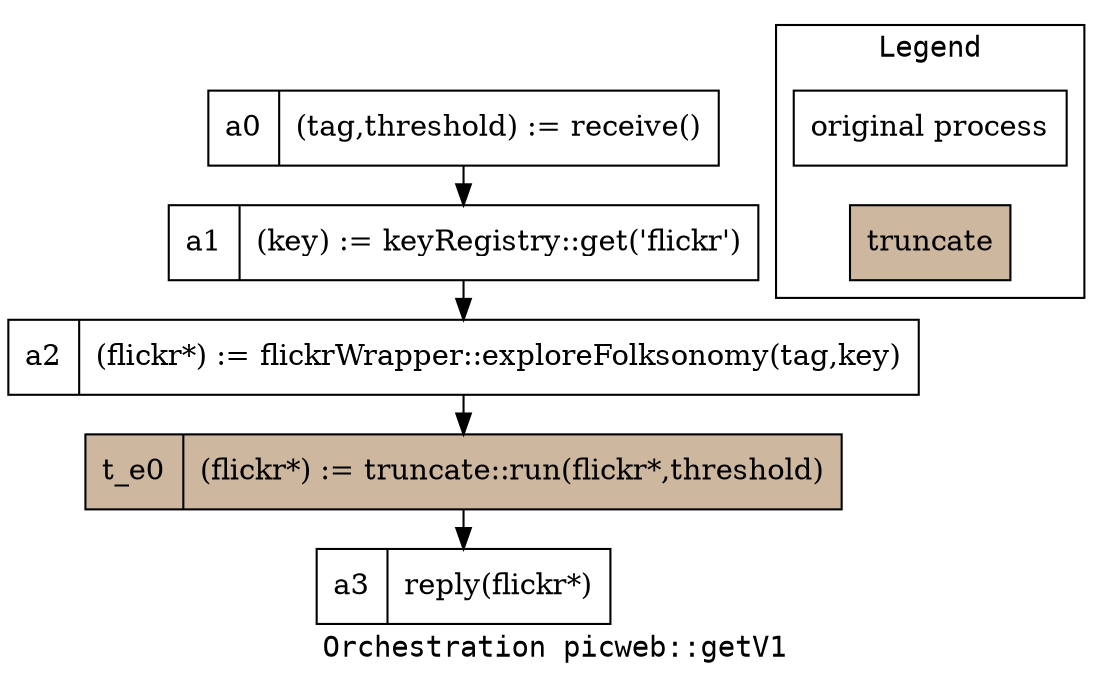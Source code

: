 digraph picweb_getV1 {
  fontname=Courier;
  node [shape=record];
  edge [fontname=Courier];
  label="Orchestration picweb::getV1";
  picweb_getV1_a0 [label="a0|(tag,threshold) := receive()"];
  picweb_getV1_a1 [label="a1|(key) := keyRegistry::get('flickr')"];
  picweb_getV1_a2 [label="a2|(flickr*) := flickrWrapper::exploreFolksonomy(tag,key)"];
  picweb_getV1_a3 [label="a3|reply(flickr*)"];
  picweb_getV1_t_e0 [label="t_e0|(flickr*) := truncate::run(flickr*,threshold)",style=filled,fillcolor=bisque3];
  picweb_getV1_a0 -> picweb_getV1_a1 ;
  picweb_getV1_a1 -> picweb_getV1_a2 ;
  picweb_getV1_a2 -> picweb_getV1_t_e0 ;
  picweb_getV1_t_e0 -> picweb_getV1_a3 ;

subgraph cluster_legend {
          label = "Legend";
          ranksep=0.02;
          orig [label="original process"];
          t [label="truncate", style=filled, fillcolor="bisque3"];
          orig -> t [style="invis",arrowsize=0];
  }


} 
